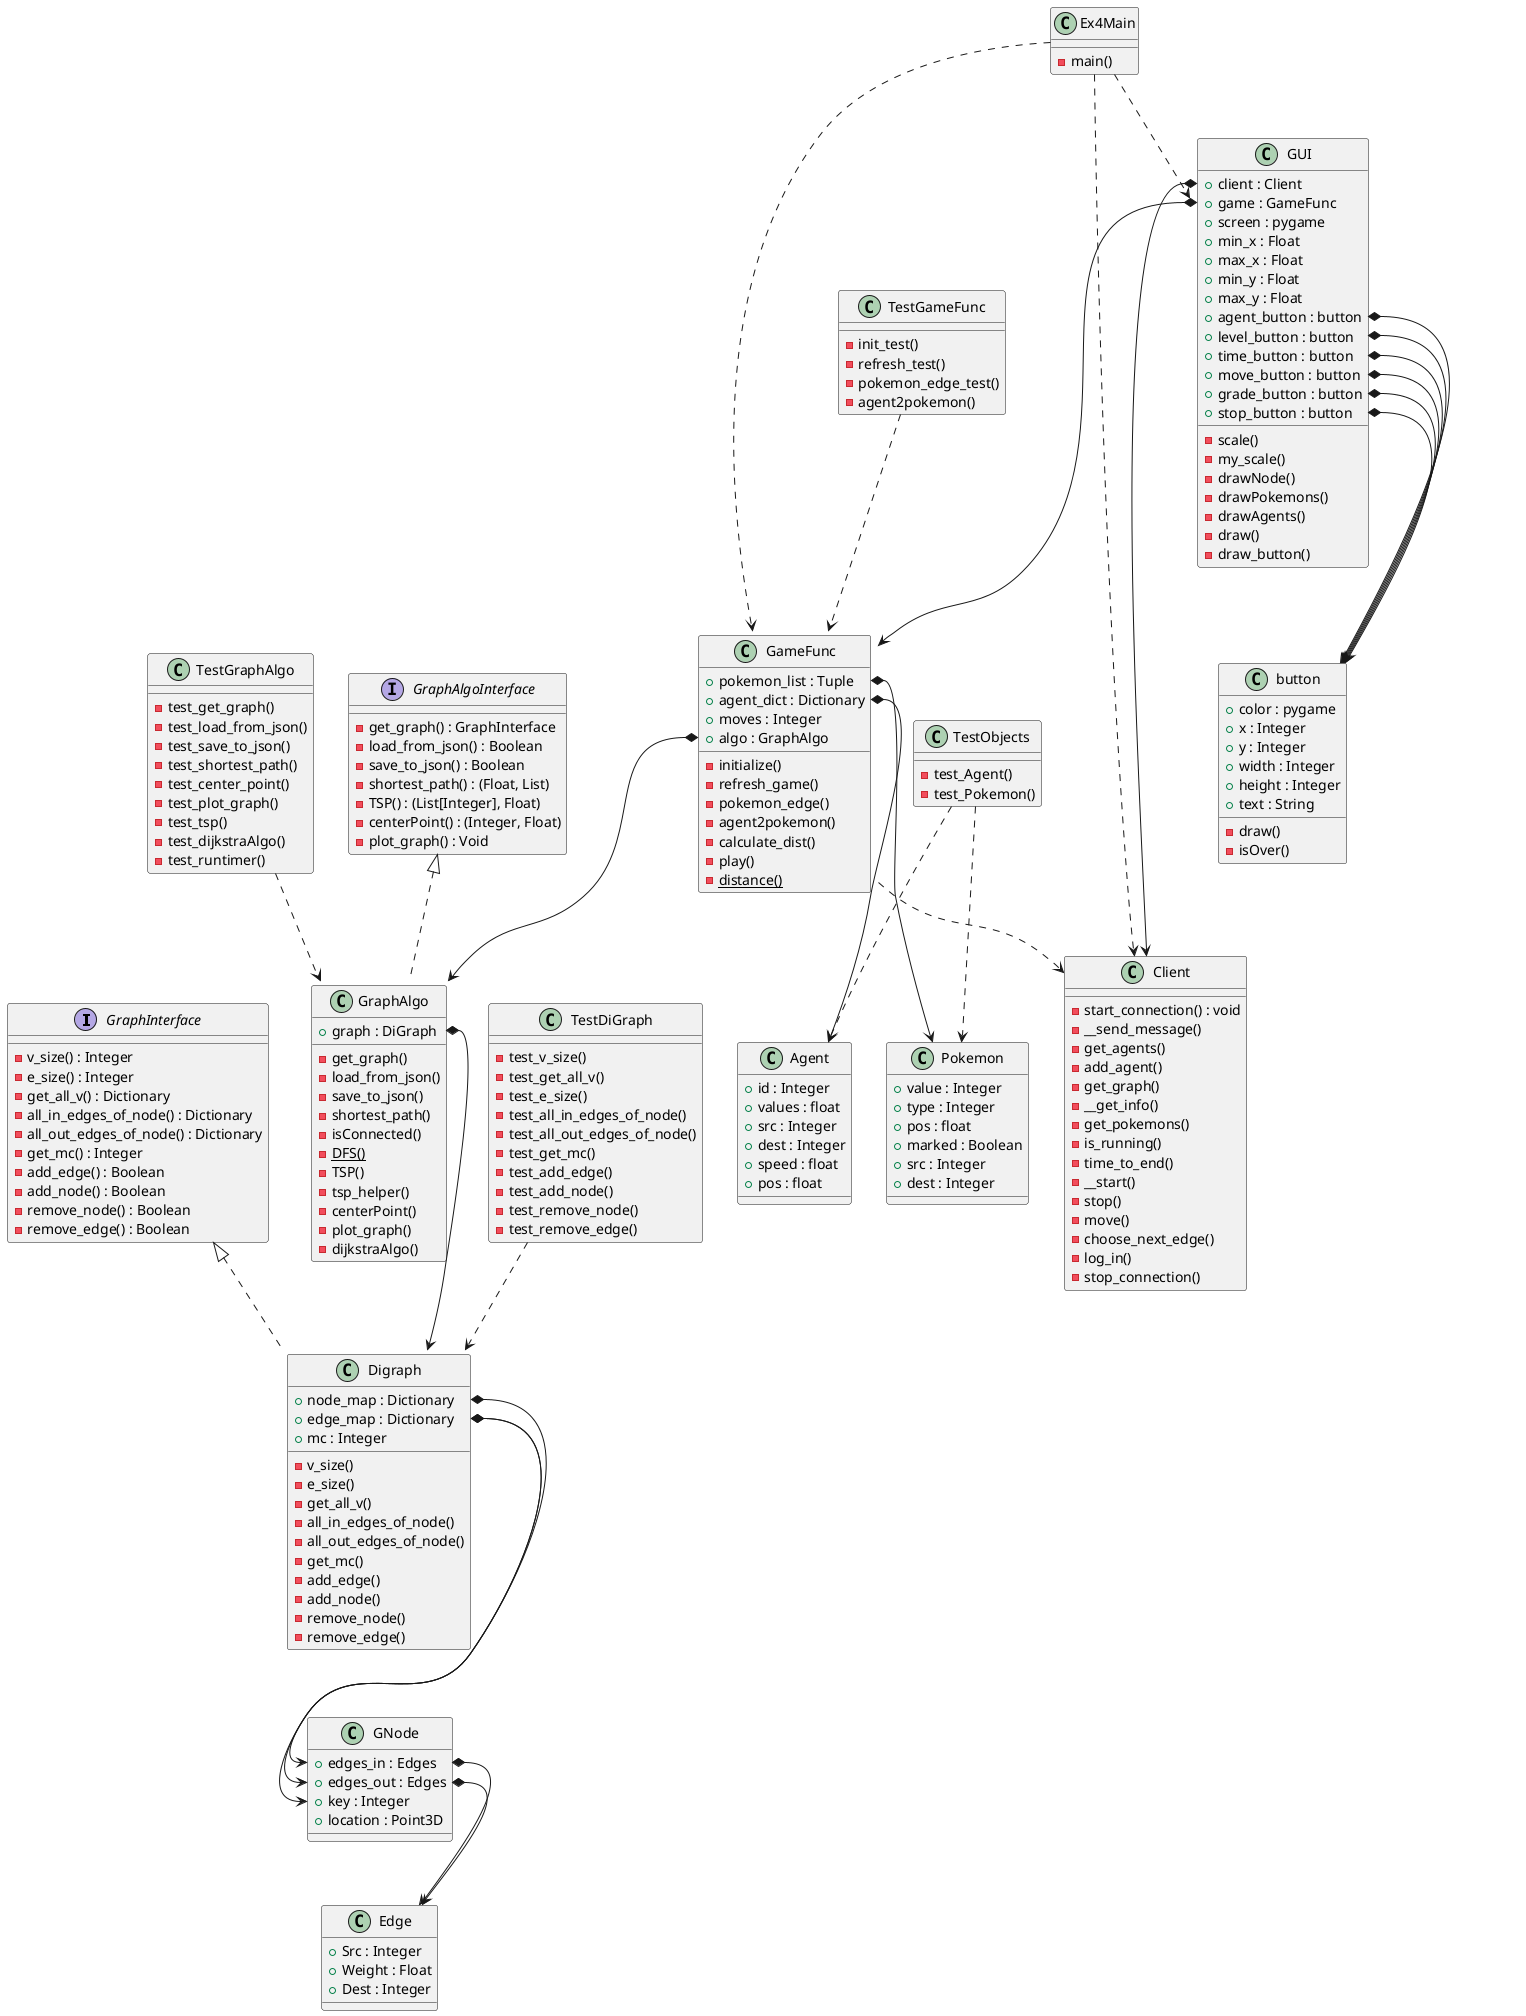 @startuml
'https://plantuml.com/class-diagram


interface GraphInterface
interface GraphAlgoInterface





class GNode {
+edges_in : Edges
+edges_out : Edges
+key : Integer
+location : Point3D
}

class Edge {
+Src : Integer
+Weight : Float
+Dest : Integer
}

class Digraph implements GraphInterface{
+node_map : Dictionary
+edge_map : Dictionary
+mc : Integer
-v_size()
-e_size()
-get_all_v()
-all_in_edges_of_node()
-all_out_edges_of_node()
-get_mc()
-add_edge()
-add_node()
-remove_node()
-remove_edge()
}

class GraphAlgo implements GraphAlgoInterface{
+graph : DiGraph
-get_graph()
-load_from_json()
-save_to_json()
-shortest_path()
-isConnected()
-{static}DFS()
-TSP()
-tsp_helper()
-centerPoint()
-plot_graph()
-dijkstraAlgo()
}

interface GraphAlgoInterface {
-get_graph() : GraphInterface
-load_from_json() : Boolean
-save_to_json() : Boolean
-shortest_path() : (Float, List)
-TSP() : (List[Integer], Float)
-centerPoint() : (Integer, Float)
-plot_graph() : Void
}

interface GraphInterface{
-v_size() : Integer
-e_size() : Integer
-get_all_v() : Dictionary
-all_in_edges_of_node() : Dictionary
-all_out_edges_of_node() : Dictionary
-get_mc() : Integer
-add_edge() : Boolean
-add_node() : Boolean
-remove_node() : Boolean
-remove_edge() : Boolean
}

class TestGraphAlgo{
-test_get_graph()
-test_load_from_json()
-test_save_to_json()
-test_shortest_path()
-test_center_point()
-test_plot_graph()
-test_tsp()
-test_dijkstraAlgo()
-test_runtimer()
}

class TestDiGraph{
-test_v_size()
-test_get_all_v()
-test_e_size()
-test_all_in_edges_of_node()
-test_all_out_edges_of_node()
-test_get_mc()
-test_add_edge()
-test_add_node()
-test_remove_node()
-test_remove_edge()
}
class TestGameFunc{
-init_test()
-refresh_test()
-pokemon_edge_test()
-agent2pokemon()
}
class TestObjects{
-test_Agent()
-test_Pokemon()
}

class Agent{
+id : Integer
+values : float
+src : Integer
+dest : Integer
+speed : float
+pos : float
}
class Pokemon{
+value : Integer
+type : Integer
+pos : float
+marked : Boolean
+src : Integer
+dest : Integer
}
class GameFunc{
+pokemon_list : Tuple
+agent_dict : Dictionary
+moves : Integer
+algo : GraphAlgo
-initialize()
-refresh_game()
-pokemon_edge()
-agent2pokemon()
-calculate_dist()
-play()
-{static}distance()
}
class Client{
-start_connection() : void
-__send_message()
-get_agents()
-add_agent()
-get_graph()
-__get_info()
-get_pokemons()
-is_running()
-time_to_end()
-__start()
-stop()
-move()
-choose_next_edge()
-log_in()
-stop_connection()
}
class GUI{
+client : Client
+game : GameFunc
+screen : pygame
+min_x : Float
+max_x : Float
+min_y : Float
+max_y : Float
+agent_button : button
+level_button : button
+time_button : button
+move_button : button
+grade_button : button
+stop_button : button
-scale()
-my_scale()
-drawNode()
-drawPokemons()
-drawAgents()
-draw()
-draw_button()

}
class button{
+color : pygame
+x : Integer
+y : Integer
+width : Integer
+height : Integer
+text : String
-draw()
-isOver()
}
class Ex4Main{
-main()
}
Ex4Main ..> Client
Ex4Main ..> GUI
Ex4Main ..> GameFunc

GUI::client*-->Client
GUI::game*-->GameFunc
GUI::time_button*-->button
GUI::move_button*-->button
GUI::grade_button*-->button
GUI::stop_button*-->button
GUI::level_button*-->button
GUI::agent_button*-->button

GameFunc::pokemon_list*-->Pokemon
GameFunc::agent_dict*-->Agent
GameFunc::algo*-->GraphAlgo
GameFunc ..> Client

GNode::edges_in*--> Edge
GNode::edges_out*--> Edge

Digraph::node_map*-->GNode::key
Digraph::edge_map*-->GNode::edges_in
Digraph::edge_map*-->GNode::edges_out

GraphAlgo::graph *--> Digraph

TestGraphAlgo ..> GraphAlgo
TestDiGraph ..> Digraph
TestGameFunc ..> GameFunc
TestObjects ..> Agent
TestObjects ..> Pokemon


@enduml